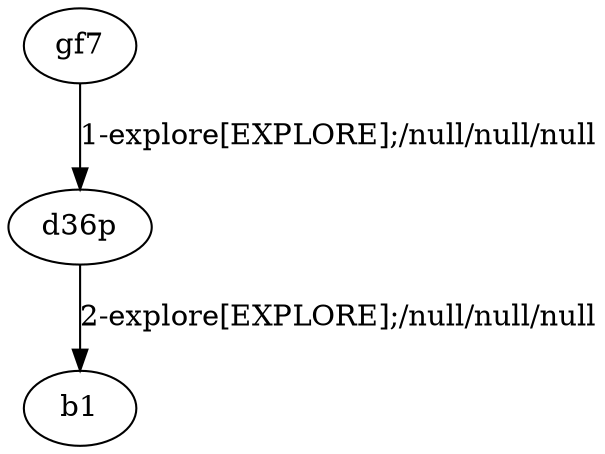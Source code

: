 # Total number of goals covered by this test: 1
# d36p --> b1

digraph g {
"gf7" -> "d36p" [label = "1-explore[EXPLORE];/null/null/null"];
"d36p" -> "b1" [label = "2-explore[EXPLORE];/null/null/null"];
}